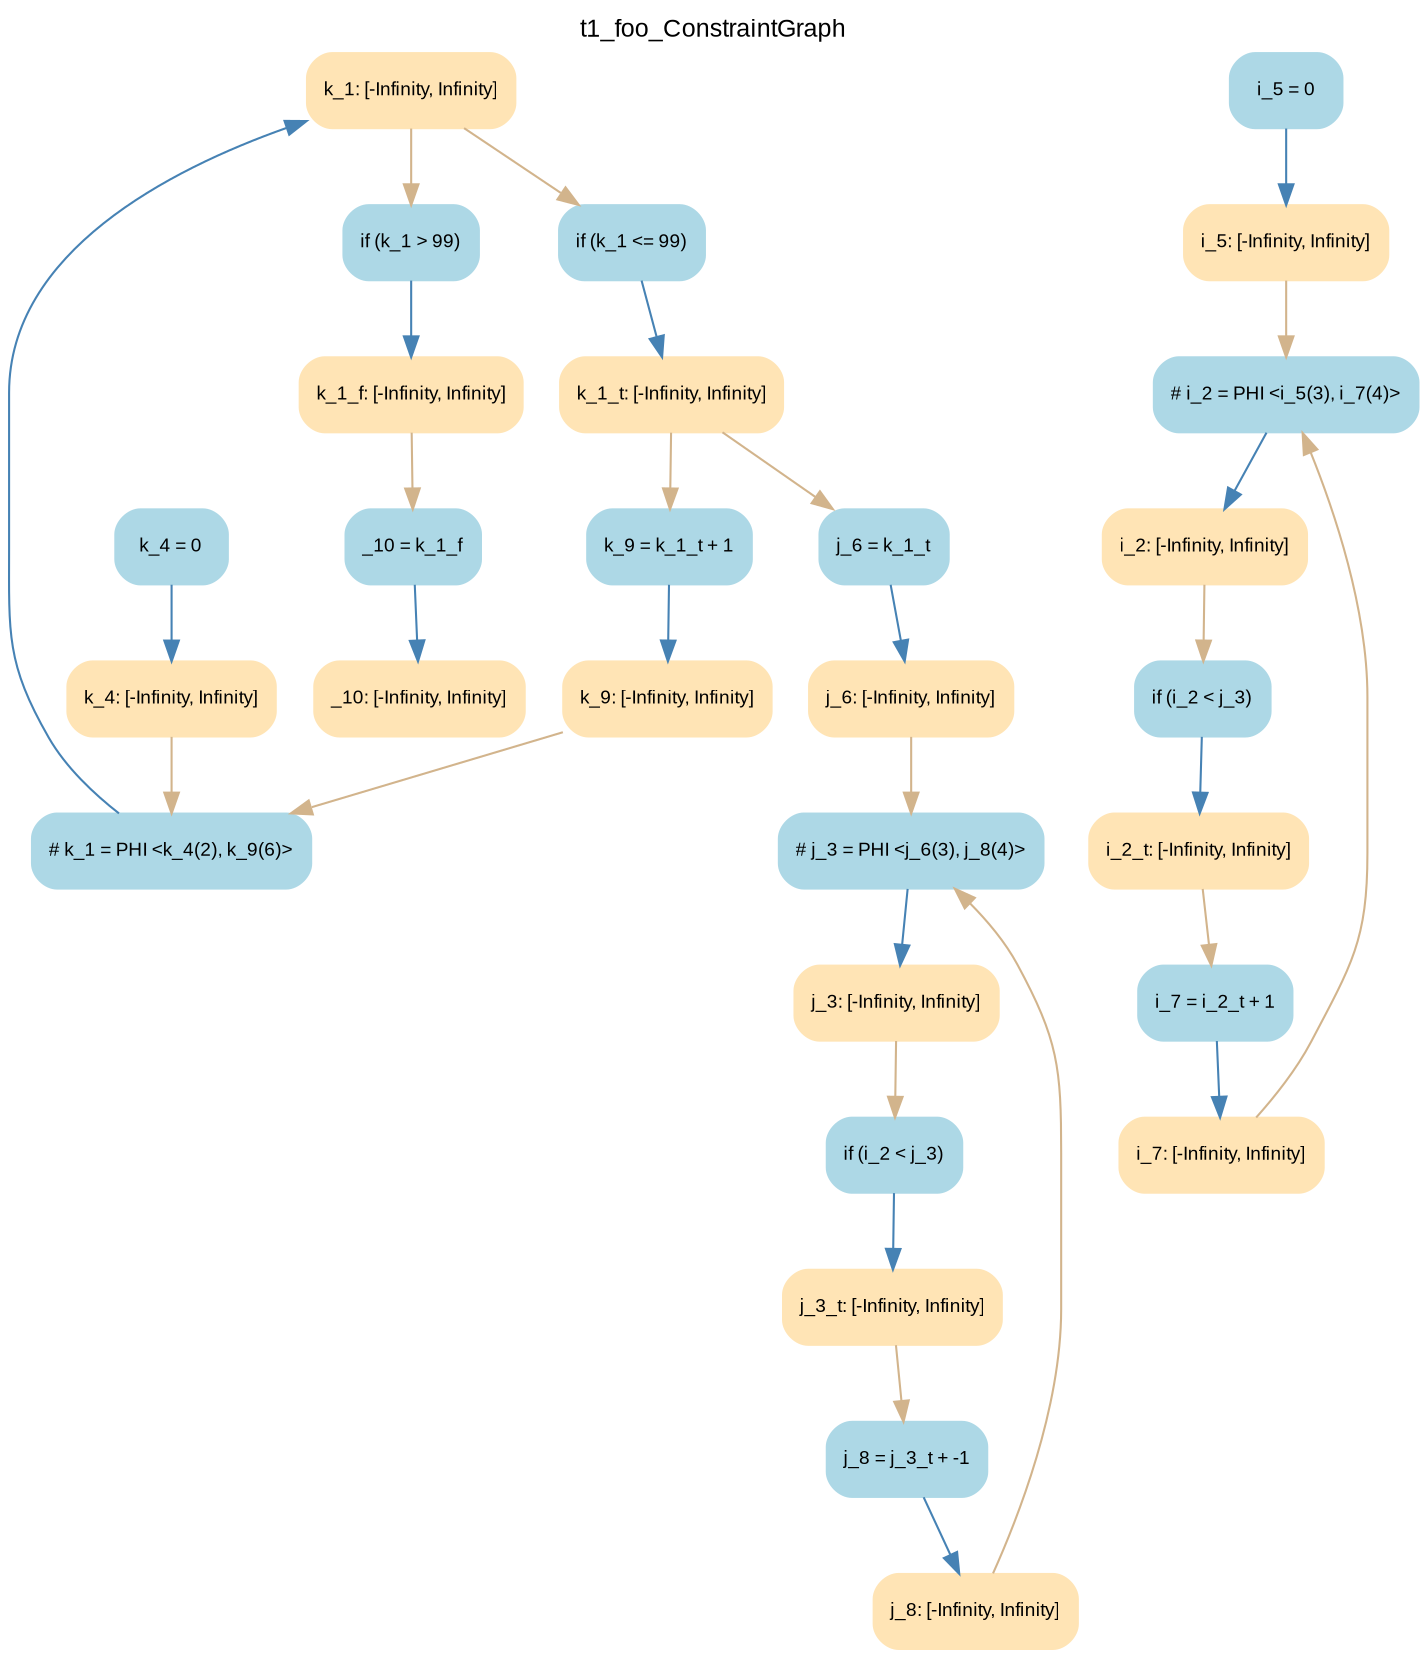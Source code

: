 digraph t1_foo_ConstraintGraph { 
	label=t1_foo_ConstraintGraph
	center=true
	labelloc=top
	fontname=Arial
	fontsize=12
	edge[fontname=Arial, fontsize=10]
	node[fontname=Arial, fontsize=9]

		Node_0 -> Node_1 [color=steelblue]
		Node_2 -> Node_3 [color=steelblue]
		Node_4 -> Node_5 [color=steelblue]
		Node_6 -> Node_7 [color=steelblue]
		Node_8 -> Node_9 [color=steelblue]
		Node_10 -> Node_11 [color=steelblue]
		Node_12 -> Node_13 [color=steelblue]
		Node_14 -> Node_15 [color=steelblue]
		Node_16 -> Node_17 [color=steelblue]
		Node_18 -> Node_19 [color=steelblue]
		Node_20 -> Node_21 [color=steelblue]
		Node_22 -> Node_23 [color=steelblue]
		Node_24 -> Node_25 [color=steelblue]
		Node_26 -> Node_27 [color=steelblue]
		Node_15 -> Node_16 [color=tan]
		Node_9 -> Node_4 [color=tan]
		Node_19 -> Node_22 [color=tan]
		Node_19 -> Node_8 [color=tan]
		Node_7 -> Node_24 [color=tan]
		Node_21 -> Node_2 [color=tan]
		Node_11 -> Node_2 [color=tan]
		Node_27 -> Node_0 [color=tan]
		Node_17 -> Node_4 [color=tan]
		Node_23 -> Node_24 [color=tan]
		Node_25 -> Node_18 [color=tan]
		Node_25 -> Node_26 [color=tan]
		Node_13 -> Node_20 [color=tan]
		Node_3 -> Node_12 [color=tan]
		Node_5 -> Node_14 [color=tan]

	Node_0 [fillcolor=lightblue, color=lightblue, shape=Mrecord, style=filled, label="{ _10 = k_1_f }"]
	Node_2 [fillcolor=lightblue, color=lightblue, shape=Mrecord, style=filled, label="{ # i_2 = PHI \<i_5(3), i_7(4)\> }"]
	Node_4 [fillcolor=lightblue, color=lightblue, shape=Mrecord, style=filled, label="{ # j_3 = PHI \<j_6(3), j_8(4)\> }"]
	Node_6 [fillcolor=lightblue, color=lightblue, shape=Mrecord, style=filled, label="{ k_4 = 0 }"]
	Node_8 [fillcolor=lightblue, color=lightblue, shape=Mrecord, style=filled, label="{ j_6 = k_1_t }"]
	Node_10 [fillcolor=lightblue, color=lightblue, shape=Mrecord, style=filled, label="{ i_5 = 0 }"]
	Node_12 [fillcolor=lightblue, color=lightblue, shape=Mrecord, style=filled, label="{ if (i_2 \< j_3) }"]
	Node_14 [fillcolor=lightblue, color=lightblue, shape=Mrecord, style=filled, label="{ if (i_2 \< j_3) }"]
	Node_16 [fillcolor=lightblue, color=lightblue, shape=Mrecord, style=filled, label="{ j_8 = j_3_t + -1 }"]
	Node_18 [fillcolor=lightblue, color=lightblue, shape=Mrecord, style=filled, label="{ if (k_1 \<= 99) }"]
	Node_20 [fillcolor=lightblue, color=lightblue, shape=Mrecord, style=filled, label="{ i_7 = i_2_t + 1 }"]
	Node_22 [fillcolor=lightblue, color=lightblue, shape=Mrecord, style=filled, label="{ k_9 = k_1_t + 1 }"]
	Node_24 [fillcolor=lightblue, color=lightblue, shape=Mrecord, style=filled, label="{ # k_1 = PHI \<k_4(2), k_9(6)\> }"]
	Node_26 [fillcolor=lightblue, color=lightblue, shape=Mrecord, style=filled, label="{ if (k_1 \> 99) }"]
	Node_15 [fillcolor=moccasin, color=moccasin, shape=Mrecord, style=filled, label="{ j_3_t: \[-Infinity, Infinity\] }"]
	Node_9 [fillcolor=moccasin, color=moccasin, shape=Mrecord, style=filled, label="{ j_6: \[-Infinity, Infinity\] }"]
	Node_19 [fillcolor=moccasin, color=moccasin, shape=Mrecord, style=filled, label="{ k_1_t: \[-Infinity, Infinity\] }"]
	Node_7 [fillcolor=moccasin, color=moccasin, shape=Mrecord, style=filled, label="{ k_4: \[-Infinity, Infinity\] }"]
	Node_21 [fillcolor=moccasin, color=moccasin, shape=Mrecord, style=filled, label="{ i_7: \[-Infinity, Infinity\] }"]
	Node_11 [fillcolor=moccasin, color=moccasin, shape=Mrecord, style=filled, label="{ i_5: \[-Infinity, Infinity\] }"]
	Node_27 [fillcolor=moccasin, color=moccasin, shape=Mrecord, style=filled, label="{ k_1_f: \[-Infinity, Infinity\] }"]
	Node_17 [fillcolor=moccasin, color=moccasin, shape=Mrecord, style=filled, label="{ j_8: \[-Infinity, Infinity\] }"]
	Node_23 [fillcolor=moccasin, color=moccasin, shape=Mrecord, style=filled, label="{ k_9: \[-Infinity, Infinity\] }"]
	Node_25 [fillcolor=moccasin, color=moccasin, shape=Mrecord, style=filled, label="{ k_1: \[-Infinity, Infinity\] }"]
	Node_13 [fillcolor=moccasin, color=moccasin, shape=Mrecord, style=filled, label="{ i_2_t: \[-Infinity, Infinity\] }"]
	Node_3 [fillcolor=moccasin, color=moccasin, shape=Mrecord, style=filled, label="{ i_2: \[-Infinity, Infinity\] }"]
	Node_1 [fillcolor=moccasin, color=moccasin, shape=Mrecord, style=filled, label="{ _10: \[-Infinity, Infinity\] }"]
	Node_5 [fillcolor=moccasin, color=moccasin, shape=Mrecord, style=filled, label="{ j_3: \[-Infinity, Infinity\] }"]
}
